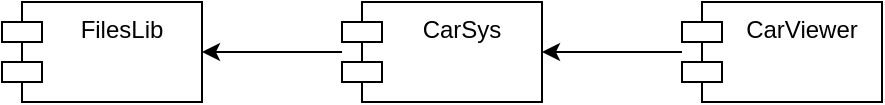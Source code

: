 <mxfile version="25.0.1">
  <diagram name="Page-1" id="TYZtikzrQvf7M8v5D8e1">
    <mxGraphModel dx="1010" dy="652" grid="1" gridSize="10" guides="1" tooltips="1" connect="1" arrows="1" fold="1" page="1" pageScale="1" pageWidth="827" pageHeight="1169" math="0" shadow="0">
      <root>
        <mxCell id="0" />
        <mxCell id="1" parent="0" />
        <mxCell id="fHx4By7_KxZR_WeOEdYY-1" value="FilesLib" style="shape=module;align=left;spacingLeft=20;align=center;verticalAlign=top;whiteSpace=wrap;html=1;" parent="1" vertex="1">
          <mxGeometry x="130" y="320" width="100" height="50" as="geometry" />
        </mxCell>
        <mxCell id="fHx4By7_KxZR_WeOEdYY-6" style="edgeStyle=orthogonalEdgeStyle;rounded=0;orthogonalLoop=1;jettySize=auto;html=1;entryX=1;entryY=0.5;entryDx=0;entryDy=0;" parent="1" source="fHx4By7_KxZR_WeOEdYY-2" target="fHx4By7_KxZR_WeOEdYY-1" edge="1">
          <mxGeometry relative="1" as="geometry" />
        </mxCell>
        <mxCell id="fHx4By7_KxZR_WeOEdYY-2" value="&lt;div&gt;CarSys&lt;/div&gt;" style="shape=module;align=left;spacingLeft=20;align=center;verticalAlign=top;whiteSpace=wrap;html=1;" parent="1" vertex="1">
          <mxGeometry x="300" y="320" width="100" height="50" as="geometry" />
        </mxCell>
        <mxCell id="fHx4By7_KxZR_WeOEdYY-5" style="edgeStyle=orthogonalEdgeStyle;rounded=0;orthogonalLoop=1;jettySize=auto;html=1;entryX=1;entryY=0.5;entryDx=0;entryDy=0;" parent="1" source="fHx4By7_KxZR_WeOEdYY-3" target="fHx4By7_KxZR_WeOEdYY-2" edge="1">
          <mxGeometry relative="1" as="geometry" />
        </mxCell>
        <mxCell id="fHx4By7_KxZR_WeOEdYY-3" value="CarViewer" style="shape=module;align=left;spacingLeft=20;align=center;verticalAlign=top;whiteSpace=wrap;html=1;" parent="1" vertex="1">
          <mxGeometry x="470" y="320" width="100" height="50" as="geometry" />
        </mxCell>
      </root>
    </mxGraphModel>
  </diagram>
</mxfile>
